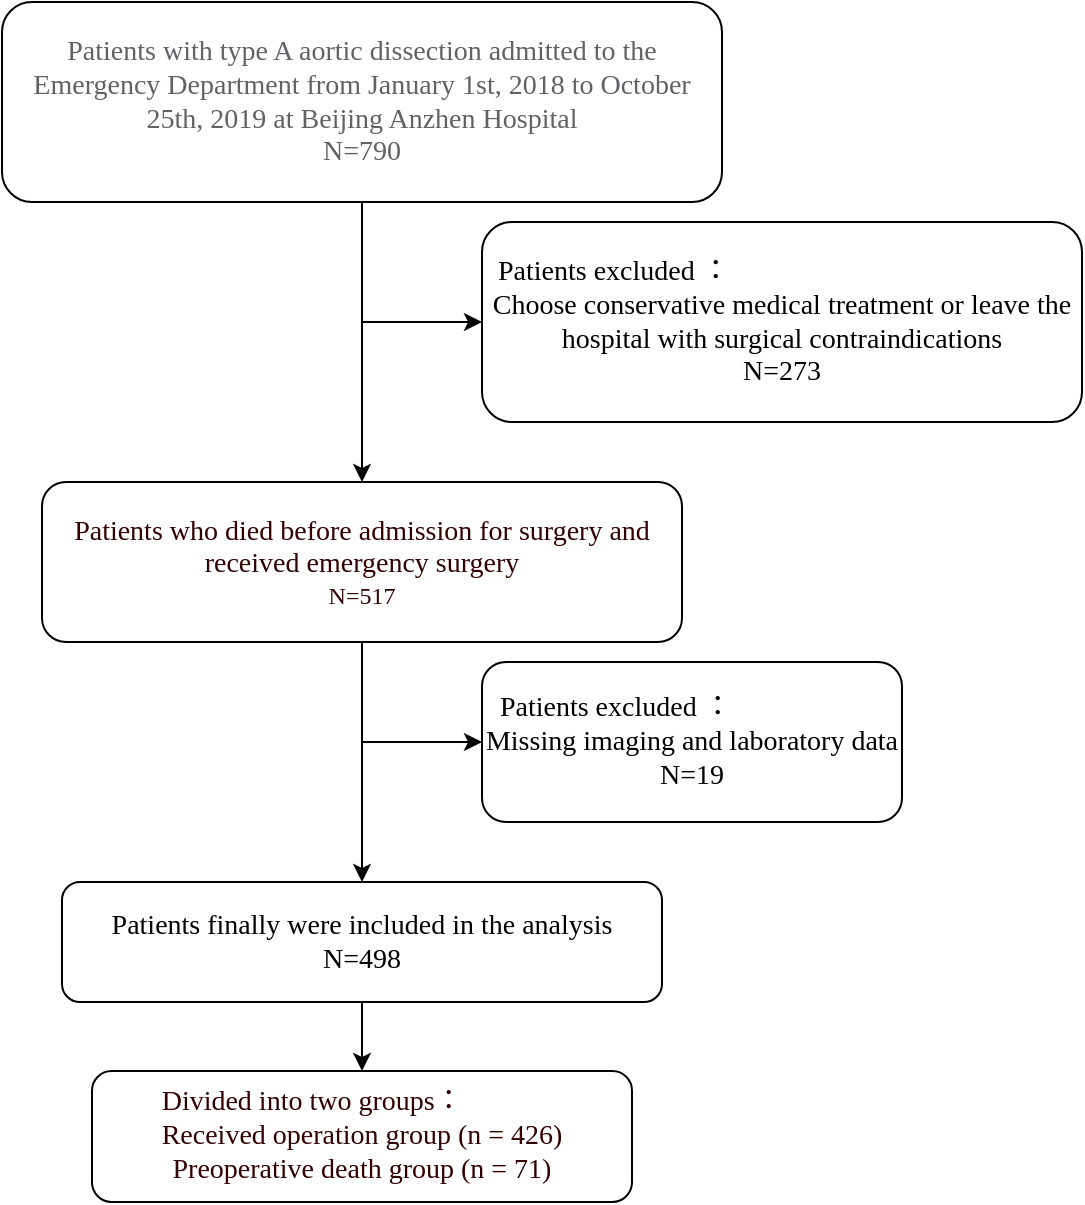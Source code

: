 <mxfile version="14.1.7" type="github">
  <diagram id="523TajJfXd_A70vdMx1W" name="Page-1">
    <mxGraphModel dx="1662" dy="1122" grid="1" gridSize="10" guides="1" tooltips="1" connect="1" arrows="1" fold="1" page="1" pageScale="1" pageWidth="827" pageHeight="1169" math="0" shadow="0">
      <root>
        <mxCell id="0" />
        <mxCell id="1" parent="0" />
        <mxCell id="yOdMG2tYJBsYnfzHb0X7-1" value="&lt;span style=&quot;background-color: rgb(255 , 255 , 255)&quot;&gt;&lt;span style=&quot;color: rgb(96 , 98 , 102) ; font-size: 14px ; text-align: left&quot;&gt;Patients with type A aortic dissection admitted to the Emergency Department from&amp;nbsp;&lt;/span&gt;&lt;span style=&quot;color: rgb(96 , 98 , 102) ; font-size: 14px ; text-align: left&quot;&gt;January 1st, 2018 to October 25th, 2019 at&amp;nbsp;&lt;/span&gt;&lt;/span&gt;&lt;span style=&quot;color: rgb(96 , 98 , 102) ; font-size: 14px ; text-align: left&quot;&gt;&lt;span style=&quot;background-color: rgb(255 , 255 , 255)&quot;&gt;Beijing Anzhen Hospital&lt;br&gt;N=790&lt;/span&gt;&lt;br&gt;&lt;/span&gt;" style="rounded=1;whiteSpace=wrap;html=1;fontFamily=Times New Roman;" vertex="1" parent="1">
          <mxGeometry x="220" y="50" width="360" height="100" as="geometry" />
        </mxCell>
        <mxCell id="yOdMG2tYJBsYnfzHb0X7-2" value="&lt;font&gt;&lt;font color=&quot;#330000&quot;&gt;&lt;span style=&quot;font-size: 14px&quot;&gt;Patients who died before admission for surgery and received emergency surgery&lt;br&gt;&lt;/span&gt;N=517&lt;/font&gt;&lt;br&gt;&lt;/font&gt;" style="rounded=1;whiteSpace=wrap;html=1;fontFamily=Times New Roman;" vertex="1" parent="1">
          <mxGeometry x="240" y="290" width="320" height="80" as="geometry" />
        </mxCell>
        <mxCell id="yOdMG2tYJBsYnfzHb0X7-3" value="" style="endArrow=classic;html=1;fontFamily=Times New Roman;exitX=0.5;exitY=1;exitDx=0;exitDy=0;entryX=0.5;entryY=0;entryDx=0;entryDy=0;" edge="1" parent="1" source="yOdMG2tYJBsYnfzHb0X7-1" target="yOdMG2tYJBsYnfzHb0X7-2">
          <mxGeometry width="50" height="50" relative="1" as="geometry">
            <mxPoint x="390" y="580" as="sourcePoint" />
            <mxPoint x="440" y="530" as="targetPoint" />
            <Array as="points" />
          </mxGeometry>
        </mxCell>
        <mxCell id="yOdMG2tYJBsYnfzHb0X7-4" value="&lt;div style=&quot;text-align: left ; font-size: 14px&quot;&gt;&lt;span class=&quot;fontstyle0&quot;&gt;&amp;nbsp; Patients excluded&lt;/span&gt;&lt;span&gt;&amp;nbsp;：&lt;/span&gt;&lt;/div&gt;&lt;span style=&quot;font-size: 14px&quot;&gt;Choose conservative medical treatment or leave the hospital with surgical contraindications&lt;br&gt;N=273&lt;br&gt;&lt;/span&gt;" style="rounded=1;whiteSpace=wrap;html=1;fontFamily=Times New Roman;" vertex="1" parent="1">
          <mxGeometry x="460" y="160" width="300" height="100" as="geometry" />
        </mxCell>
        <mxCell id="yOdMG2tYJBsYnfzHb0X7-5" value="&lt;p class=&quot;MsoNormal&quot; align=&quot;center&quot; style=&quot;font-size: 14px&quot;&gt;&lt;span class=&quot;fontstyle0&quot;&gt;Patients finally were included in the analysis&lt;br&gt;N=498&lt;/span&gt;&lt;br style=&quot;line-height: normal&quot;&gt;&lt;/p&gt;" style="rounded=1;whiteSpace=wrap;html=1;fontFamily=Times New Roman;" vertex="1" parent="1">
          <mxGeometry x="250" y="490" width="300" height="60" as="geometry" />
        </mxCell>
        <mxCell id="yOdMG2tYJBsYnfzHb0X7-7" value="" style="endArrow=classic;html=1;fontFamily=Times New Roman;entryX=0;entryY=0.5;entryDx=0;entryDy=0;" edge="1" parent="1" target="yOdMG2tYJBsYnfzHb0X7-4">
          <mxGeometry width="50" height="50" relative="1" as="geometry">
            <mxPoint x="400" y="210" as="sourcePoint" />
            <mxPoint x="440" y="500" as="targetPoint" />
          </mxGeometry>
        </mxCell>
        <mxCell id="yOdMG2tYJBsYnfzHb0X7-8" value="" style="endArrow=classic;html=1;fontFamily=Times New Roman;exitX=0.5;exitY=1;exitDx=0;exitDy=0;entryX=0.5;entryY=0;entryDx=0;entryDy=0;" edge="1" parent="1" source="yOdMG2tYJBsYnfzHb0X7-2" target="yOdMG2tYJBsYnfzHb0X7-5">
          <mxGeometry width="50" height="50" relative="1" as="geometry">
            <mxPoint x="390" y="490" as="sourcePoint" />
            <mxPoint x="440" y="440" as="targetPoint" />
          </mxGeometry>
        </mxCell>
        <mxCell id="yOdMG2tYJBsYnfzHb0X7-9" value="&lt;div style=&quot;text-align: left ; font-size: 14px&quot;&gt;&lt;font style=&quot;font-size: 14px&quot;&gt;&lt;span class=&quot;fontstyle0&quot;&gt;&amp;nbsp; Patients excluded&lt;/span&gt;&amp;nbsp;：&lt;/font&gt;&lt;/div&gt;&lt;font style=&quot;font-size: 14px&quot;&gt;Missing imaging and laboratory data&lt;br&gt;N=19&lt;/font&gt;" style="rounded=1;whiteSpace=wrap;html=1;fontFamily=Times New Roman;" vertex="1" parent="1">
          <mxGeometry x="460" y="380" width="210" height="80" as="geometry" />
        </mxCell>
        <mxCell id="yOdMG2tYJBsYnfzHb0X7-10" value="" style="endArrow=classic;html=1;fontFamily=Times New Roman;entryX=0;entryY=0.5;entryDx=0;entryDy=0;" edge="1" parent="1" target="yOdMG2tYJBsYnfzHb0X7-9">
          <mxGeometry width="50" height="50" relative="1" as="geometry">
            <mxPoint x="400" y="420" as="sourcePoint" />
            <mxPoint x="440" y="410" as="targetPoint" />
          </mxGeometry>
        </mxCell>
        <mxCell id="yOdMG2tYJBsYnfzHb0X7-11" value="&lt;div style=&quot;text-align: left&quot;&gt;&lt;span style=&quot;background-color: rgb(255 , 255 , 255) ; font-size: 14px&quot;&gt;&lt;font color=&quot;#330000&quot;&gt;Divided into two groups：&lt;/font&gt;&lt;/span&gt;&lt;/div&gt;&lt;span style=&quot;font-size: 14px ; background-color: rgb(255 , 255 , 255)&quot;&gt;&lt;font color=&quot;#330000&quot;&gt;&lt;div style=&quot;text-align: left&quot;&gt;Received operation group (n = 426)&lt;/div&gt;Preoperative death group (n = 71)&lt;/font&gt;&lt;/span&gt;" style="rounded=1;whiteSpace=wrap;html=1;fontFamily=Times New Roman;align=center;" vertex="1" parent="1">
          <mxGeometry x="265" y="584.5" width="270" height="65.5" as="geometry" />
        </mxCell>
        <mxCell id="yOdMG2tYJBsYnfzHb0X7-12" value="" style="endArrow=classic;html=1;fontFamily=Times New Roman;exitX=0.5;exitY=1;exitDx=0;exitDy=0;entryX=0.5;entryY=0;entryDx=0;entryDy=0;" edge="1" parent="1" source="yOdMG2tYJBsYnfzHb0X7-5" target="yOdMG2tYJBsYnfzHb0X7-11">
          <mxGeometry width="50" height="50" relative="1" as="geometry">
            <mxPoint x="390" y="460" as="sourcePoint" />
            <mxPoint x="440" y="410" as="targetPoint" />
          </mxGeometry>
        </mxCell>
      </root>
    </mxGraphModel>
  </diagram>
</mxfile>
